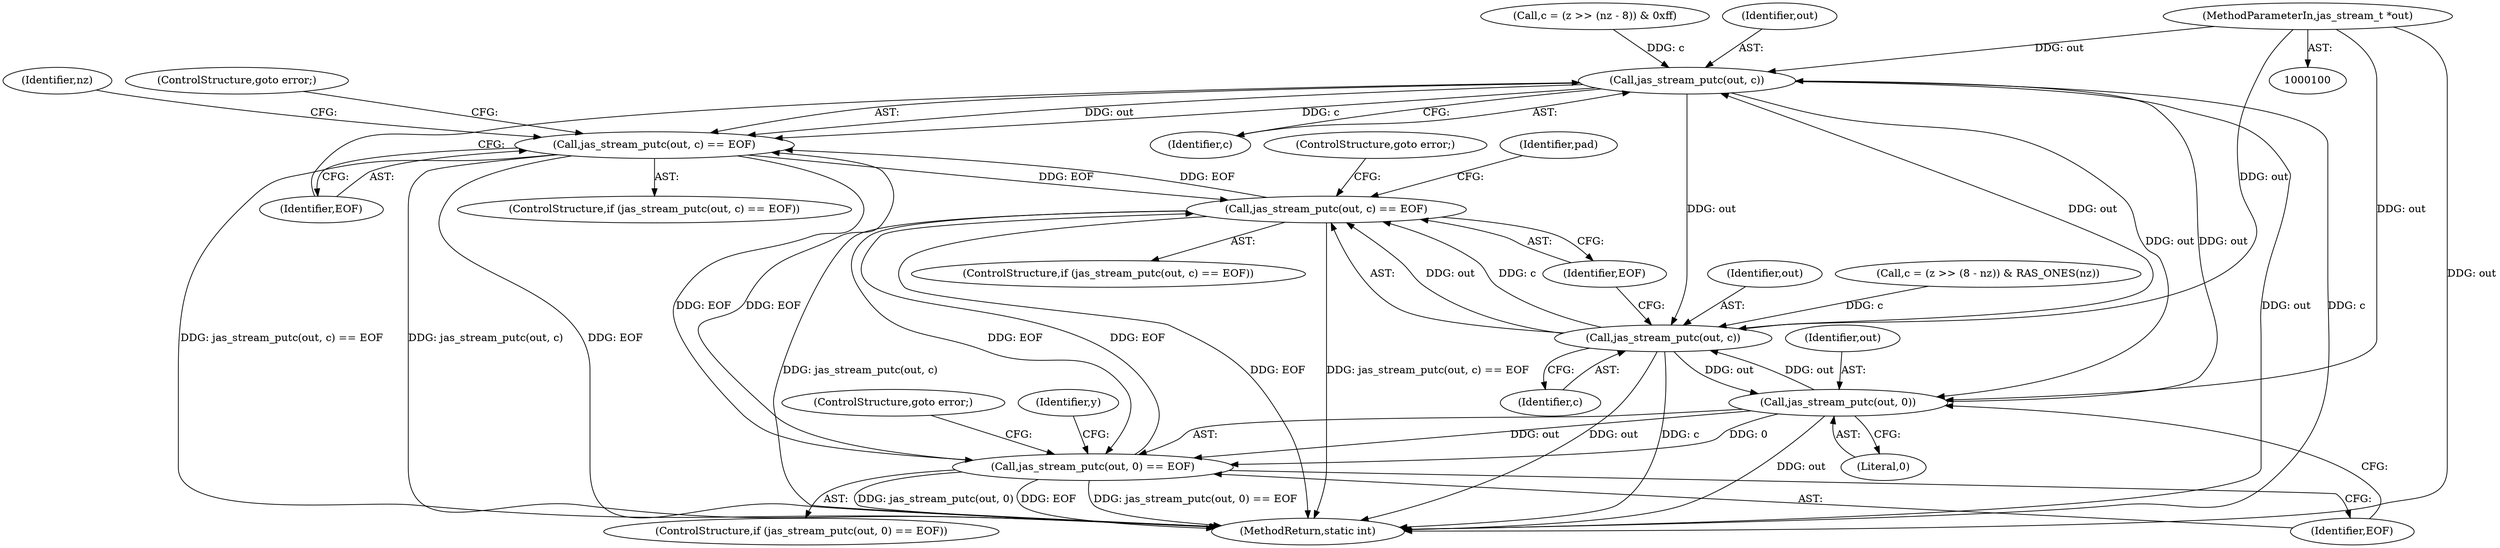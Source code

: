 digraph "0_jasper_411a4068f8c464e883358bf403a3e25158863823_1@pointer" {
"1000101" [label="(MethodParameterIn,jas_stream_t *out)"];
"1000312" [label="(Call,jas_stream_putc(out, c))"];
"1000311" [label="(Call,jas_stream_putc(out, c) == EOF)"];
"1000341" [label="(Call,jas_stream_putc(out, c) == EOF)"];
"1000354" [label="(Call,jas_stream_putc(out, 0) == EOF)"];
"1000342" [label="(Call,jas_stream_putc(out, c))"];
"1000355" [label="(Call,jas_stream_putc(out, 0))"];
"1000343" [label="(Identifier,out)"];
"1000312" [label="(Call,jas_stream_putc(out, c))"];
"1000355" [label="(Call,jas_stream_putc(out, 0))"];
"1000101" [label="(MethodParameterIn,jas_stream_t *out)"];
"1000405" [label="(MethodReturn,static int)"];
"1000340" [label="(ControlStructure,if (jas_stream_putc(out, c) == EOF))"];
"1000315" [label="(Identifier,EOF)"];
"1000347" [label="(ControlStructure,goto error;)"];
"1000197" [label="(Identifier,y)"];
"1000356" [label="(Identifier,out)"];
"1000354" [label="(Call,jas_stream_putc(out, 0) == EOF)"];
"1000311" [label="(Call,jas_stream_putc(out, c) == EOF)"];
"1000319" [label="(Identifier,nz)"];
"1000342" [label="(Call,jas_stream_putc(out, c))"];
"1000301" [label="(Call,c = (z >> (nz - 8)) & 0xff)"];
"1000345" [label="(Identifier,EOF)"];
"1000350" [label="(Identifier,pad)"];
"1000310" [label="(ControlStructure,if (jas_stream_putc(out, c) == EOF))"];
"1000353" [label="(ControlStructure,if (jas_stream_putc(out, 0) == EOF))"];
"1000344" [label="(Identifier,c)"];
"1000313" [label="(Identifier,out)"];
"1000317" [label="(ControlStructure,goto error;)"];
"1000358" [label="(Identifier,EOF)"];
"1000360" [label="(ControlStructure,goto error;)"];
"1000341" [label="(Call,jas_stream_putc(out, c) == EOF)"];
"1000330" [label="(Call,c = (z >> (8 - nz)) & RAS_ONES(nz))"];
"1000357" [label="(Literal,0)"];
"1000314" [label="(Identifier,c)"];
"1000101" -> "1000100"  [label="AST: "];
"1000101" -> "1000405"  [label="DDG: out"];
"1000101" -> "1000312"  [label="DDG: out"];
"1000101" -> "1000342"  [label="DDG: out"];
"1000101" -> "1000355"  [label="DDG: out"];
"1000312" -> "1000311"  [label="AST: "];
"1000312" -> "1000314"  [label="CFG: "];
"1000313" -> "1000312"  [label="AST: "];
"1000314" -> "1000312"  [label="AST: "];
"1000315" -> "1000312"  [label="CFG: "];
"1000312" -> "1000405"  [label="DDG: out"];
"1000312" -> "1000405"  [label="DDG: c"];
"1000312" -> "1000311"  [label="DDG: out"];
"1000312" -> "1000311"  [label="DDG: c"];
"1000355" -> "1000312"  [label="DDG: out"];
"1000342" -> "1000312"  [label="DDG: out"];
"1000301" -> "1000312"  [label="DDG: c"];
"1000312" -> "1000342"  [label="DDG: out"];
"1000312" -> "1000355"  [label="DDG: out"];
"1000311" -> "1000310"  [label="AST: "];
"1000311" -> "1000315"  [label="CFG: "];
"1000315" -> "1000311"  [label="AST: "];
"1000317" -> "1000311"  [label="CFG: "];
"1000319" -> "1000311"  [label="CFG: "];
"1000311" -> "1000405"  [label="DDG: jas_stream_putc(out, c)"];
"1000311" -> "1000405"  [label="DDG: EOF"];
"1000311" -> "1000405"  [label="DDG: jas_stream_putc(out, c) == EOF"];
"1000354" -> "1000311"  [label="DDG: EOF"];
"1000341" -> "1000311"  [label="DDG: EOF"];
"1000311" -> "1000341"  [label="DDG: EOF"];
"1000311" -> "1000354"  [label="DDG: EOF"];
"1000341" -> "1000340"  [label="AST: "];
"1000341" -> "1000345"  [label="CFG: "];
"1000342" -> "1000341"  [label="AST: "];
"1000345" -> "1000341"  [label="AST: "];
"1000347" -> "1000341"  [label="CFG: "];
"1000350" -> "1000341"  [label="CFG: "];
"1000341" -> "1000405"  [label="DDG: jas_stream_putc(out, c)"];
"1000341" -> "1000405"  [label="DDG: EOF"];
"1000341" -> "1000405"  [label="DDG: jas_stream_putc(out, c) == EOF"];
"1000342" -> "1000341"  [label="DDG: out"];
"1000342" -> "1000341"  [label="DDG: c"];
"1000354" -> "1000341"  [label="DDG: EOF"];
"1000341" -> "1000354"  [label="DDG: EOF"];
"1000354" -> "1000353"  [label="AST: "];
"1000354" -> "1000358"  [label="CFG: "];
"1000355" -> "1000354"  [label="AST: "];
"1000358" -> "1000354"  [label="AST: "];
"1000360" -> "1000354"  [label="CFG: "];
"1000197" -> "1000354"  [label="CFG: "];
"1000354" -> "1000405"  [label="DDG: EOF"];
"1000354" -> "1000405"  [label="DDG: jas_stream_putc(out, 0) == EOF"];
"1000354" -> "1000405"  [label="DDG: jas_stream_putc(out, 0)"];
"1000355" -> "1000354"  [label="DDG: out"];
"1000355" -> "1000354"  [label="DDG: 0"];
"1000342" -> "1000344"  [label="CFG: "];
"1000343" -> "1000342"  [label="AST: "];
"1000344" -> "1000342"  [label="AST: "];
"1000345" -> "1000342"  [label="CFG: "];
"1000342" -> "1000405"  [label="DDG: c"];
"1000342" -> "1000405"  [label="DDG: out"];
"1000355" -> "1000342"  [label="DDG: out"];
"1000330" -> "1000342"  [label="DDG: c"];
"1000342" -> "1000355"  [label="DDG: out"];
"1000355" -> "1000357"  [label="CFG: "];
"1000356" -> "1000355"  [label="AST: "];
"1000357" -> "1000355"  [label="AST: "];
"1000358" -> "1000355"  [label="CFG: "];
"1000355" -> "1000405"  [label="DDG: out"];
}
